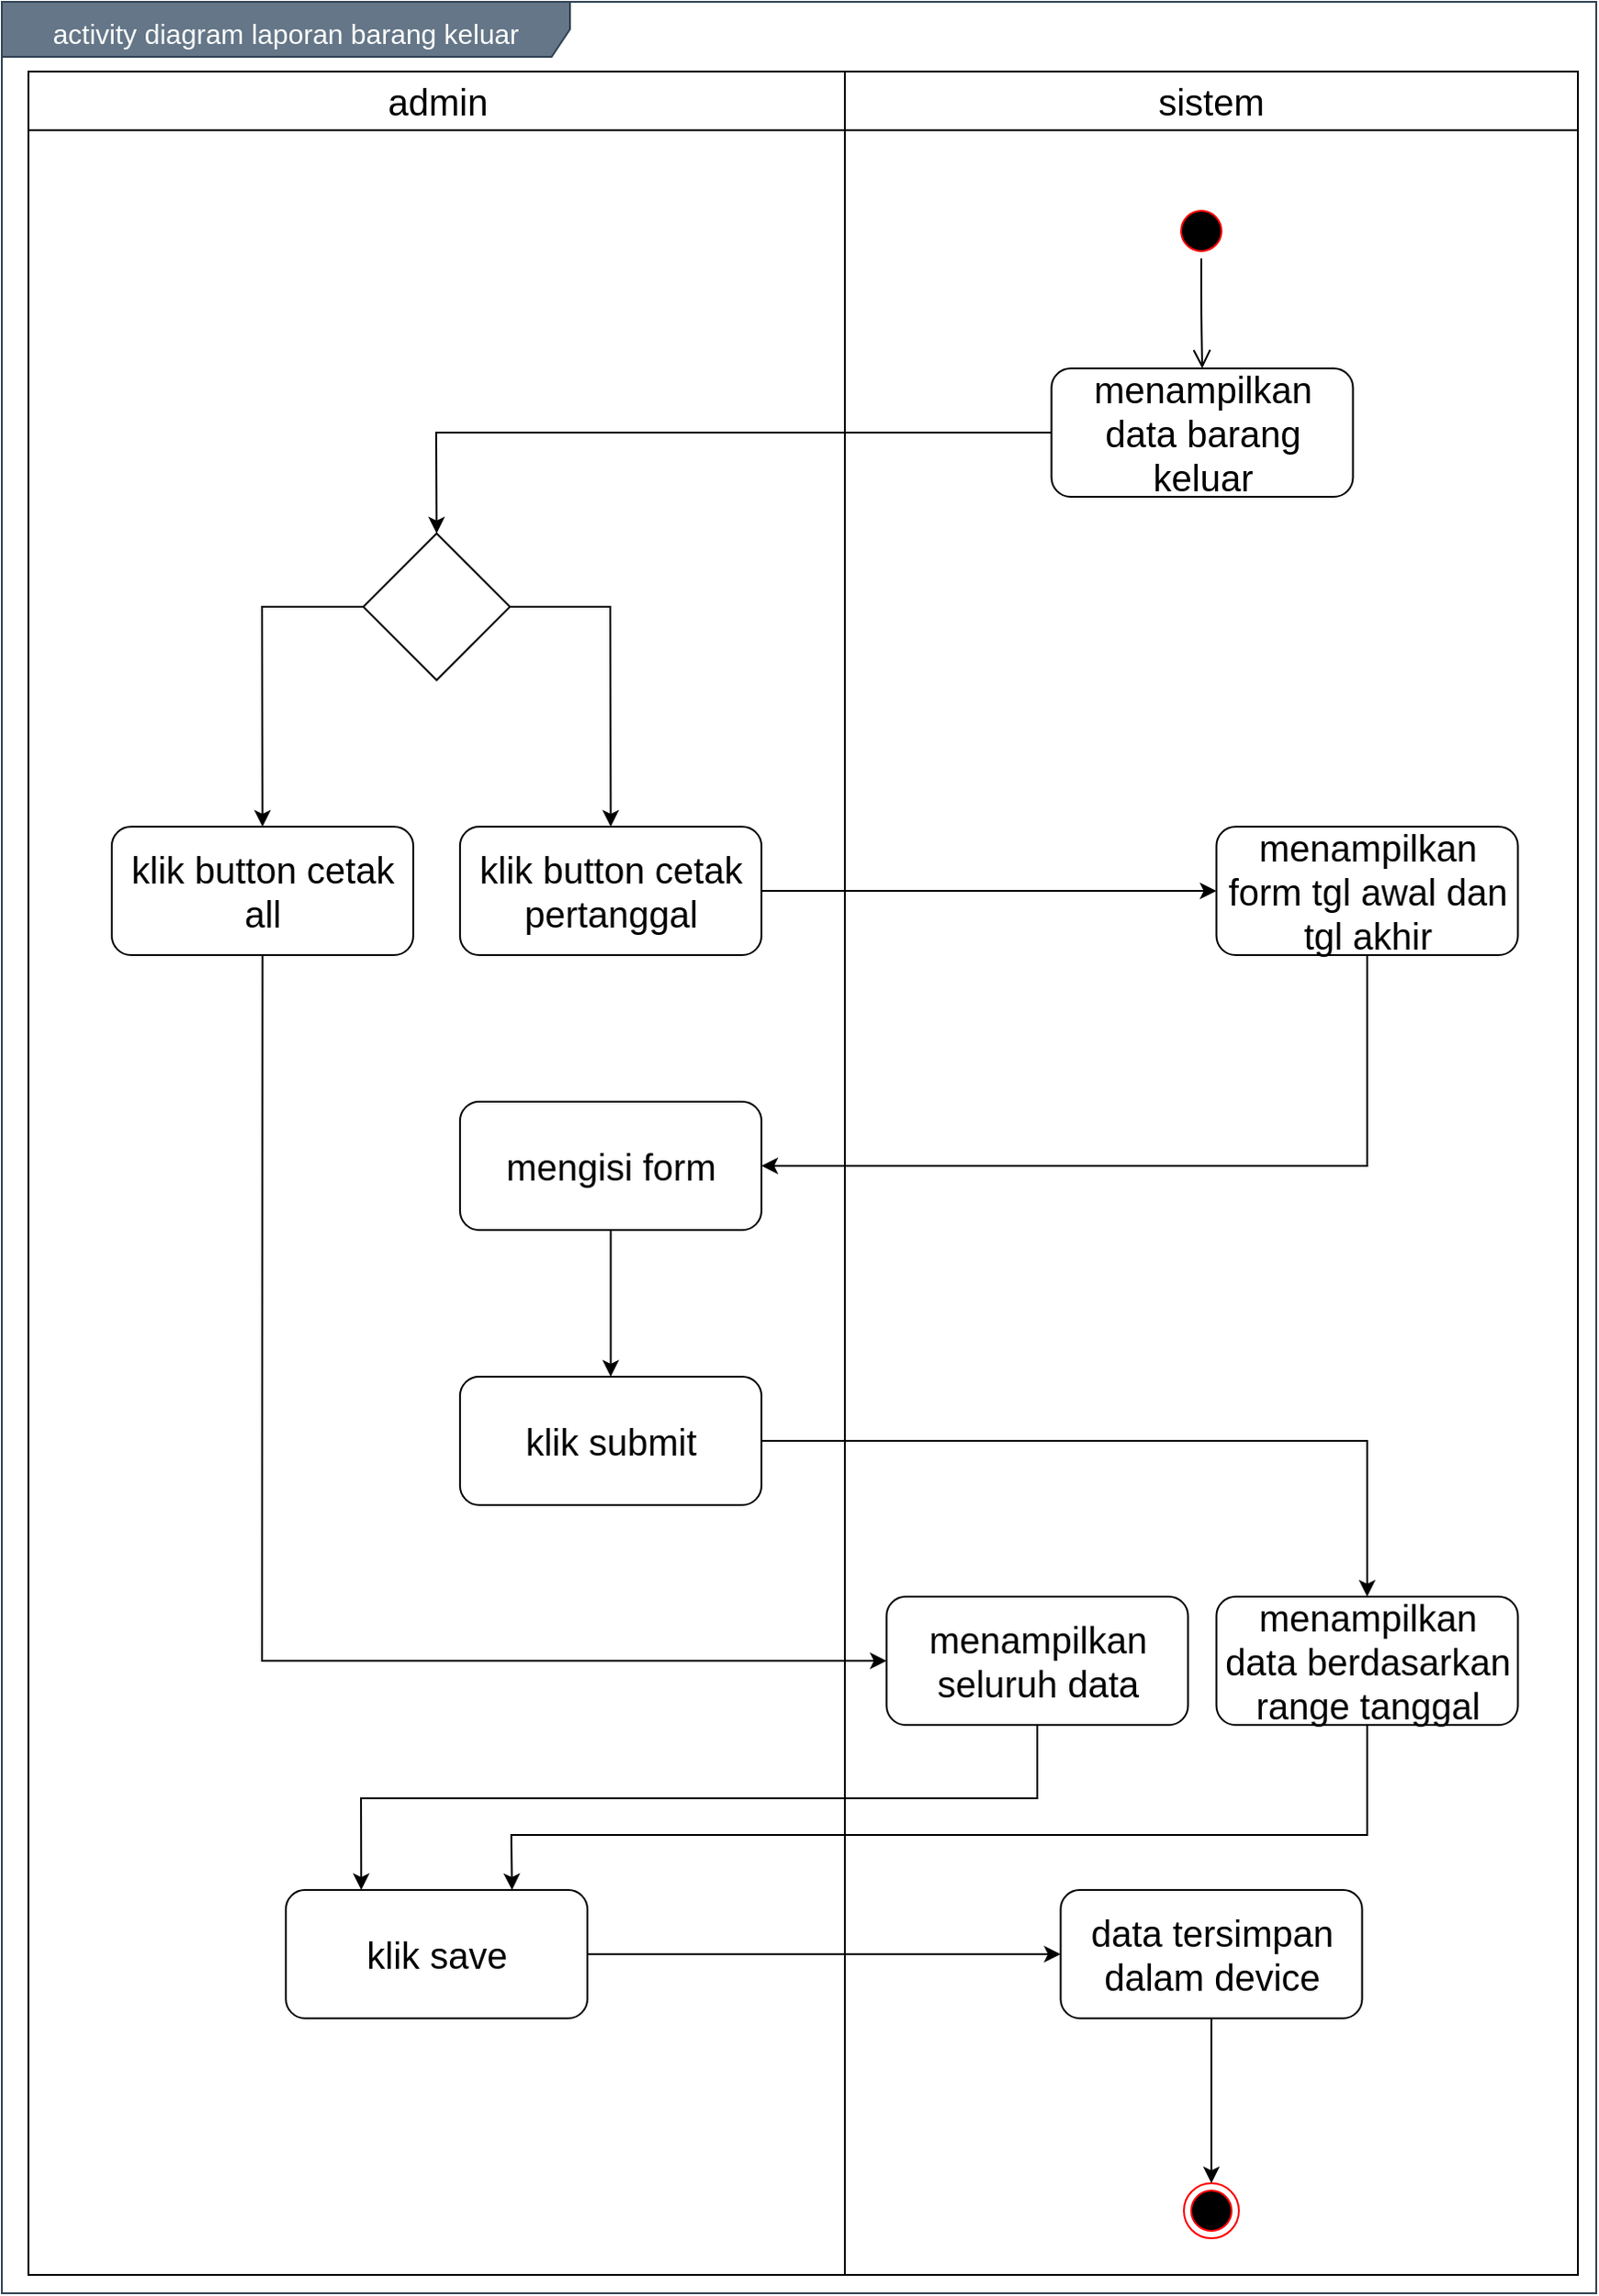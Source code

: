 <mxfile version="14.9.6" type="device"><diagram id="joITDTcxQFSzxqO68_bs" name="Page-1"><mxGraphModel dx="1019" dy="555" grid="1" gridSize="10" guides="1" tooltips="1" connect="1" arrows="1" fold="1" page="1" pageScale="1" pageWidth="850" pageHeight="1100" math="0" shadow="0"><root><mxCell id="0"/><mxCell id="1" parent="0"/><mxCell id="PZbH-olGUNAV4N6Ht7iJ-1" value="&lt;font style=&quot;font-size: 15px&quot;&gt;activity diagram laporan barang keluar&lt;/font&gt;" style="shape=umlFrame;whiteSpace=wrap;html=1;fontSize=20;align=center;width=310;height=30;fillColor=#647687;strokeColor=#314354;fontColor=#ffffff;" vertex="1" parent="1"><mxGeometry x="160" y="100" width="870" height="1250" as="geometry"/></mxCell><mxCell id="PZbH-olGUNAV4N6Ht7iJ-2" value="admin" style="swimlane;whiteSpace=wrap;fontSize=20;fontStyle=0;startSize=32;" vertex="1" parent="1"><mxGeometry x="174.5" y="138" width="445.5" height="1202" as="geometry"/></mxCell><mxCell id="PZbH-olGUNAV4N6Ht7iJ-3" value="mengisi form" style="rounded=1;whiteSpace=wrap;html=1;fontSize=20;align=center;" vertex="1" parent="PZbH-olGUNAV4N6Ht7iJ-2"><mxGeometry x="235.5" y="562" width="164.5" height="70" as="geometry"/></mxCell><mxCell id="PZbH-olGUNAV4N6Ht7iJ-4" value="klik submit" style="rounded=1;whiteSpace=wrap;html=1;fontSize=20;align=center;" vertex="1" parent="PZbH-olGUNAV4N6Ht7iJ-2"><mxGeometry x="235.5" y="712" width="164.5" height="70" as="geometry"/></mxCell><mxCell id="PZbH-olGUNAV4N6Ht7iJ-5" value="klik save" style="rounded=1;whiteSpace=wrap;html=1;fontSize=20;align=center;" vertex="1" parent="PZbH-olGUNAV4N6Ht7iJ-2"><mxGeometry x="140.5" y="992" width="164.5" height="70" as="geometry"/></mxCell><mxCell id="PZbH-olGUNAV4N6Ht7iJ-6" value="" style="endArrow=classic;html=1;exitX=0.5;exitY=1;exitDx=0;exitDy=0;entryX=0.5;entryY=0;entryDx=0;entryDy=0;" edge="1" parent="PZbH-olGUNAV4N6Ht7iJ-2" source="PZbH-olGUNAV4N6Ht7iJ-3" target="PZbH-olGUNAV4N6Ht7iJ-4"><mxGeometry width="50" height="50" relative="1" as="geometry"><mxPoint x="420" y="467" as="sourcePoint"/><mxPoint x="668.25" y="467" as="targetPoint"/></mxGeometry></mxCell><mxCell id="PZbH-olGUNAV4N6Ht7iJ-7" value="sistem" style="swimlane;whiteSpace=wrap;fontSize=20;fontStyle=0;startSize=32;" vertex="1" parent="1"><mxGeometry x="620" y="138" width="400" height="1202" as="geometry"/></mxCell><mxCell id="PZbH-olGUNAV4N6Ht7iJ-8" value="" style="ellipse;html=1;shape=startState;fillColor=#000000;strokeColor=#ff0000;fontSize=20;align=center;" vertex="1" parent="PZbH-olGUNAV4N6Ht7iJ-7"><mxGeometry x="179.5" y="72" width="30" height="30" as="geometry"/></mxCell><mxCell id="PZbH-olGUNAV4N6Ht7iJ-9" value="" style="edgeStyle=orthogonalEdgeStyle;html=1;verticalAlign=bottom;endArrow=open;endSize=8;fontSize=20;entryX=0.5;entryY=0;entryDx=0;entryDy=0;" edge="1" parent="PZbH-olGUNAV4N6Ht7iJ-7" source="PZbH-olGUNAV4N6Ht7iJ-8" target="PZbH-olGUNAV4N6Ht7iJ-10"><mxGeometry relative="1" as="geometry"><mxPoint x="-540" y="24" as="targetPoint"/></mxGeometry></mxCell><mxCell id="PZbH-olGUNAV4N6Ht7iJ-10" value="menampilkan data barang keluar" style="rounded=1;whiteSpace=wrap;html=1;fontSize=20;align=center;" vertex="1" parent="PZbH-olGUNAV4N6Ht7iJ-7"><mxGeometry x="112.75" y="162" width="164.5" height="70" as="geometry"/></mxCell><mxCell id="PZbH-olGUNAV4N6Ht7iJ-11" value="menampilkan data berdasarkan range tanggal" style="rounded=1;whiteSpace=wrap;html=1;fontSize=20;align=center;" vertex="1" parent="PZbH-olGUNAV4N6Ht7iJ-7"><mxGeometry x="202.75" y="832" width="164.5" height="70" as="geometry"/></mxCell><mxCell id="PZbH-olGUNAV4N6Ht7iJ-12" value="data tersimpan dalam device" style="rounded=1;whiteSpace=wrap;html=1;fontSize=20;align=center;" vertex="1" parent="PZbH-olGUNAV4N6Ht7iJ-7"><mxGeometry x="117.75" y="992" width="164.5" height="70" as="geometry"/></mxCell><mxCell id="PZbH-olGUNAV4N6Ht7iJ-13" value="menampilkan form tgl awal dan tgl akhir" style="rounded=1;whiteSpace=wrap;html=1;fontSize=20;align=center;" vertex="1" parent="PZbH-olGUNAV4N6Ht7iJ-7"><mxGeometry x="202.75" y="412" width="164.5" height="70" as="geometry"/></mxCell><mxCell id="PZbH-olGUNAV4N6Ht7iJ-14" value="" style="rhombus;whiteSpace=wrap;html=1;" vertex="1" parent="1"><mxGeometry x="357.25" y="390" width="80" height="80" as="geometry"/></mxCell><mxCell id="PZbH-olGUNAV4N6Ht7iJ-15" value="klik button cetak all" style="rounded=1;whiteSpace=wrap;html=1;fontSize=20;align=center;" vertex="1" parent="1"><mxGeometry x="220" y="550" width="164.5" height="70" as="geometry"/></mxCell><mxCell id="PZbH-olGUNAV4N6Ht7iJ-16" value="klik button cetak pertanggal" style="rounded=1;whiteSpace=wrap;html=1;fontSize=20;align=center;" vertex="1" parent="1"><mxGeometry x="410" y="550" width="164.5" height="70" as="geometry"/></mxCell><mxCell id="PZbH-olGUNAV4N6Ht7iJ-17" value="menampilkan seluruh data" style="rounded=1;whiteSpace=wrap;html=1;fontSize=20;align=center;" vertex="1" parent="1"><mxGeometry x="642.75" y="970" width="164.5" height="70" as="geometry"/></mxCell><mxCell id="PZbH-olGUNAV4N6Ht7iJ-18" value="" style="ellipse;html=1;shape=endState;fillColor=#000000;strokeColor=#ff0000;" vertex="1" parent="1"><mxGeometry x="805" y="1290" width="30" height="30" as="geometry"/></mxCell><mxCell id="PZbH-olGUNAV4N6Ht7iJ-19" value="" style="endArrow=classic;html=1;exitX=0;exitY=0.5;exitDx=0;exitDy=0;entryX=0.5;entryY=0;entryDx=0;entryDy=0;rounded=0;" edge="1" parent="1" source="PZbH-olGUNAV4N6Ht7iJ-10" target="PZbH-olGUNAV4N6Ht7iJ-14"><mxGeometry width="50" height="50" relative="1" as="geometry"><mxPoint x="660" y="860" as="sourcePoint"/><mxPoint x="710" y="810" as="targetPoint"/><Array as="points"><mxPoint x="397" y="335"/></Array></mxGeometry></mxCell><mxCell id="PZbH-olGUNAV4N6Ht7iJ-20" value="" style="endArrow=classic;html=1;exitX=1;exitY=0.5;exitDx=0;exitDy=0;entryX=0.5;entryY=0;entryDx=0;entryDy=0;rounded=0;" edge="1" parent="1" source="PZbH-olGUNAV4N6Ht7iJ-14" target="PZbH-olGUNAV4N6Ht7iJ-16"><mxGeometry width="50" height="50" relative="1" as="geometry"><mxPoint x="610" y="520" as="sourcePoint"/><mxPoint x="660" y="470" as="targetPoint"/><Array as="points"><mxPoint x="492" y="430"/></Array></mxGeometry></mxCell><mxCell id="PZbH-olGUNAV4N6Ht7iJ-21" value="" style="endArrow=classic;html=1;exitX=0;exitY=0.5;exitDx=0;exitDy=0;entryX=0.5;entryY=0;entryDx=0;entryDy=0;rounded=0;" edge="1" parent="1" source="PZbH-olGUNAV4N6Ht7iJ-14" target="PZbH-olGUNAV4N6Ht7iJ-15"><mxGeometry width="50" height="50" relative="1" as="geometry"><mxPoint x="610" y="520" as="sourcePoint"/><mxPoint x="660" y="470" as="targetPoint"/><Array as="points"><mxPoint x="302" y="430"/></Array></mxGeometry></mxCell><mxCell id="PZbH-olGUNAV4N6Ht7iJ-22" value="" style="endArrow=classic;html=1;exitX=1;exitY=0.5;exitDx=0;exitDy=0;entryX=0;entryY=0.5;entryDx=0;entryDy=0;" edge="1" parent="1" source="PZbH-olGUNAV4N6Ht7iJ-16" target="PZbH-olGUNAV4N6Ht7iJ-13"><mxGeometry width="50" height="50" relative="1" as="geometry"><mxPoint x="610" y="1040" as="sourcePoint"/><mxPoint x="660" y="990" as="targetPoint"/></mxGeometry></mxCell><mxCell id="PZbH-olGUNAV4N6Ht7iJ-23" value="" style="endArrow=classic;html=1;exitX=0.5;exitY=1;exitDx=0;exitDy=0;entryX=1;entryY=0.5;entryDx=0;entryDy=0;rounded=0;" edge="1" parent="1" source="PZbH-olGUNAV4N6Ht7iJ-13" target="PZbH-olGUNAV4N6Ht7iJ-3"><mxGeometry width="50" height="50" relative="1" as="geometry"><mxPoint x="584.5" y="595" as="sourcePoint"/><mxPoint x="832.75" y="595" as="targetPoint"/><Array as="points"><mxPoint x="905" y="735"/></Array></mxGeometry></mxCell><mxCell id="PZbH-olGUNAV4N6Ht7iJ-24" value="" style="endArrow=classic;html=1;exitX=1;exitY=0.5;exitDx=0;exitDy=0;entryX=0.5;entryY=0;entryDx=0;entryDy=0;rounded=0;" edge="1" parent="1" source="PZbH-olGUNAV4N6Ht7iJ-4" target="PZbH-olGUNAV4N6Ht7iJ-11"><mxGeometry width="50" height="50" relative="1" as="geometry"><mxPoint x="604.5" y="615" as="sourcePoint"/><mxPoint x="852.75" y="615" as="targetPoint"/><Array as="points"><mxPoint x="905" y="885"/></Array></mxGeometry></mxCell><mxCell id="PZbH-olGUNAV4N6Ht7iJ-25" value="" style="endArrow=classic;html=1;exitX=0.5;exitY=1;exitDx=0;exitDy=0;entryX=0;entryY=0.5;entryDx=0;entryDy=0;rounded=0;" edge="1" parent="1" source="PZbH-olGUNAV4N6Ht7iJ-15" target="PZbH-olGUNAV4N6Ht7iJ-17"><mxGeometry width="50" height="50" relative="1" as="geometry"><mxPoint x="610" y="910" as="sourcePoint"/><mxPoint x="660" y="860" as="targetPoint"/><Array as="points"><mxPoint x="302" y="1005"/></Array></mxGeometry></mxCell><mxCell id="PZbH-olGUNAV4N6Ht7iJ-26" value="" style="endArrow=classic;html=1;entryX=0.25;entryY=0;entryDx=0;entryDy=0;exitX=0.5;exitY=1;exitDx=0;exitDy=0;rounded=0;" edge="1" parent="1" source="PZbH-olGUNAV4N6Ht7iJ-17" target="PZbH-olGUNAV4N6Ht7iJ-5"><mxGeometry width="50" height="50" relative="1" as="geometry"><mxPoint x="610" y="1040" as="sourcePoint"/><mxPoint x="660" y="990" as="targetPoint"/><Array as="points"><mxPoint x="725" y="1080"/><mxPoint x="356" y="1080"/></Array></mxGeometry></mxCell><mxCell id="PZbH-olGUNAV4N6Ht7iJ-27" value="" style="endArrow=classic;html=1;entryX=0.75;entryY=0;entryDx=0;entryDy=0;exitX=0.5;exitY=1;exitDx=0;exitDy=0;rounded=0;" edge="1" parent="1" source="PZbH-olGUNAV4N6Ht7iJ-11" target="PZbH-olGUNAV4N6Ht7iJ-5"><mxGeometry width="50" height="50" relative="1" as="geometry"><mxPoint x="610" y="1040" as="sourcePoint"/><mxPoint x="660" y="990" as="targetPoint"/><Array as="points"><mxPoint x="905" y="1100"/><mxPoint x="438" y="1100"/></Array></mxGeometry></mxCell><mxCell id="PZbH-olGUNAV4N6Ht7iJ-28" value="" style="endArrow=classic;html=1;entryX=0;entryY=0.5;entryDx=0;entryDy=0;exitX=1;exitY=0.5;exitDx=0;exitDy=0;" edge="1" parent="1" source="PZbH-olGUNAV4N6Ht7iJ-5" target="PZbH-olGUNAV4N6Ht7iJ-12"><mxGeometry width="50" height="50" relative="1" as="geometry"><mxPoint x="610" y="1170" as="sourcePoint"/><mxPoint x="660" y="1120" as="targetPoint"/></mxGeometry></mxCell><mxCell id="PZbH-olGUNAV4N6Ht7iJ-29" value="" style="endArrow=classic;html=1;entryX=0.5;entryY=0;entryDx=0;entryDy=0;exitX=0.5;exitY=1;exitDx=0;exitDy=0;" edge="1" parent="1" source="PZbH-olGUNAV4N6Ht7iJ-12" target="PZbH-olGUNAV4N6Ht7iJ-18"><mxGeometry width="50" height="50" relative="1" as="geometry"><mxPoint x="610" y="1300" as="sourcePoint"/><mxPoint x="660" y="1250" as="targetPoint"/></mxGeometry></mxCell></root></mxGraphModel></diagram></mxfile>